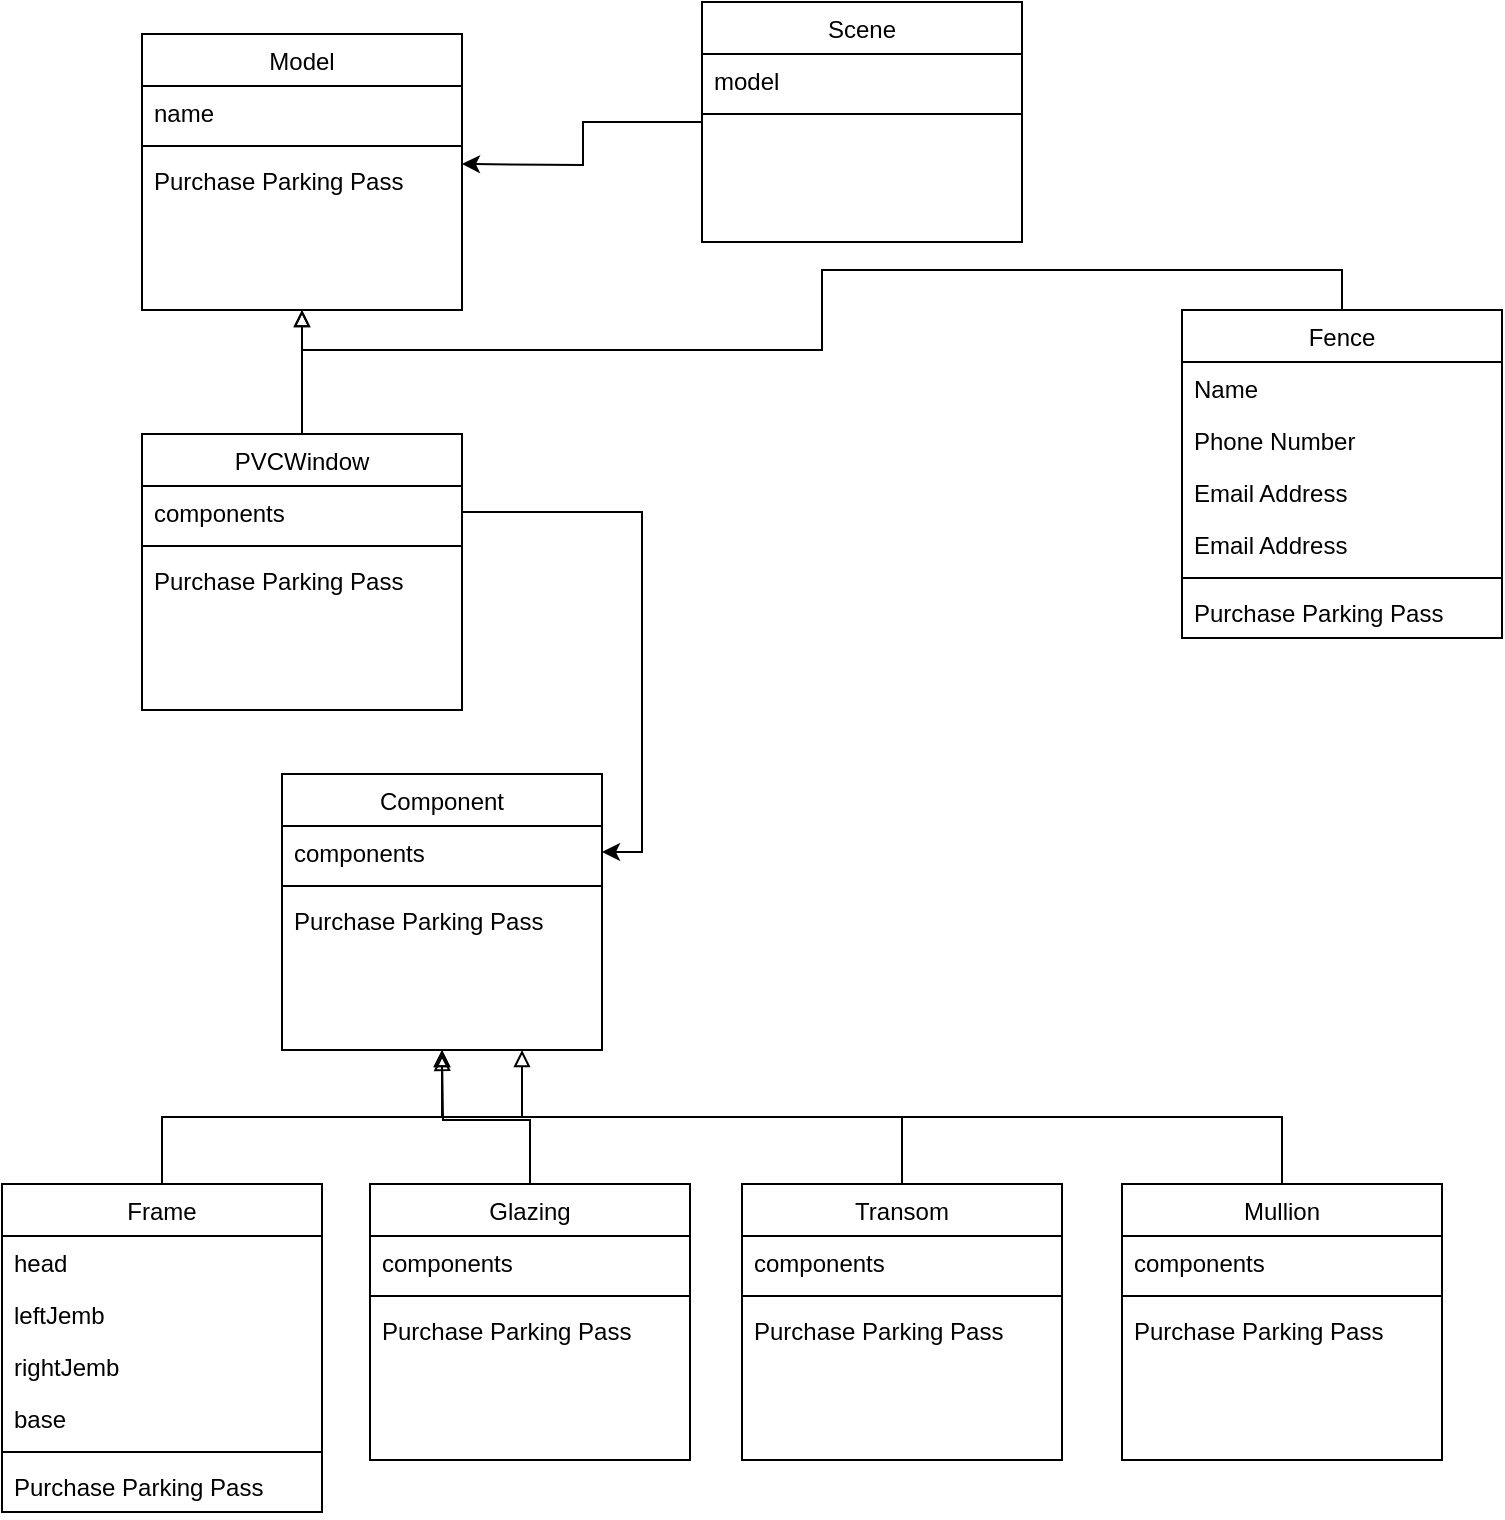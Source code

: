 <mxfile version="24.4.7" type="github">
  <diagram id="C5RBs43oDa-KdzZeNtuy" name="Page-1">
    <mxGraphModel dx="848" dy="453" grid="1" gridSize="10" guides="1" tooltips="1" connect="1" arrows="1" fold="1" page="1" pageScale="1" pageWidth="827" pageHeight="1169" math="0" shadow="0">
      <root>
        <mxCell id="WIyWlLk6GJQsqaUBKTNV-0" />
        <mxCell id="WIyWlLk6GJQsqaUBKTNV-1" parent="WIyWlLk6GJQsqaUBKTNV-0" />
        <mxCell id="zkfFHV4jXpPFQw0GAbJ--0" value="Model" style="swimlane;fontStyle=0;align=center;verticalAlign=top;childLayout=stackLayout;horizontal=1;startSize=26;horizontalStack=0;resizeParent=1;resizeLast=0;collapsible=1;marginBottom=0;rounded=0;shadow=0;strokeWidth=1;" parent="WIyWlLk6GJQsqaUBKTNV-1" vertex="1">
          <mxGeometry x="220" y="120" width="160" height="138" as="geometry">
            <mxRectangle x="230" y="140" width="160" height="26" as="alternateBounds" />
          </mxGeometry>
        </mxCell>
        <mxCell id="zkfFHV4jXpPFQw0GAbJ--1" value="name" style="text;align=left;verticalAlign=top;spacingLeft=4;spacingRight=4;overflow=hidden;rotatable=0;points=[[0,0.5],[1,0.5]];portConstraint=eastwest;" parent="zkfFHV4jXpPFQw0GAbJ--0" vertex="1">
          <mxGeometry y="26" width="160" height="26" as="geometry" />
        </mxCell>
        <mxCell id="zkfFHV4jXpPFQw0GAbJ--4" value="" style="line;html=1;strokeWidth=1;align=left;verticalAlign=middle;spacingTop=-1;spacingLeft=3;spacingRight=3;rotatable=0;labelPosition=right;points=[];portConstraint=eastwest;" parent="zkfFHV4jXpPFQw0GAbJ--0" vertex="1">
          <mxGeometry y="52" width="160" height="8" as="geometry" />
        </mxCell>
        <mxCell id="zkfFHV4jXpPFQw0GAbJ--5" value="Purchase Parking Pass" style="text;align=left;verticalAlign=top;spacingLeft=4;spacingRight=4;overflow=hidden;rotatable=0;points=[[0,0.5],[1,0.5]];portConstraint=eastwest;" parent="zkfFHV4jXpPFQw0GAbJ--0" vertex="1">
          <mxGeometry y="60" width="160" height="26" as="geometry" />
        </mxCell>
        <mxCell id="KuarPeRc53zwu4qX6rQf-1" value="" style="edgeStyle=orthogonalEdgeStyle;rounded=0;orthogonalLoop=1;jettySize=auto;html=1;" edge="1" parent="WIyWlLk6GJQsqaUBKTNV-1" source="zkfFHV4jXpPFQw0GAbJ--17">
          <mxGeometry relative="1" as="geometry">
            <mxPoint x="380" y="185.0" as="targetPoint" />
          </mxGeometry>
        </mxCell>
        <mxCell id="zkfFHV4jXpPFQw0GAbJ--17" value="Scene" style="swimlane;fontStyle=0;align=center;verticalAlign=top;childLayout=stackLayout;horizontal=1;startSize=26;horizontalStack=0;resizeParent=1;resizeLast=0;collapsible=1;marginBottom=0;rounded=0;shadow=0;strokeWidth=1;" parent="WIyWlLk6GJQsqaUBKTNV-1" vertex="1">
          <mxGeometry x="500" y="104" width="160" height="120" as="geometry">
            <mxRectangle x="550" y="140" width="160" height="26" as="alternateBounds" />
          </mxGeometry>
        </mxCell>
        <mxCell id="zkfFHV4jXpPFQw0GAbJ--18" value="model" style="text;align=left;verticalAlign=top;spacingLeft=4;spacingRight=4;overflow=hidden;rotatable=0;points=[[0,0.5],[1,0.5]];portConstraint=eastwest;" parent="zkfFHV4jXpPFQw0GAbJ--17" vertex="1">
          <mxGeometry y="26" width="160" height="26" as="geometry" />
        </mxCell>
        <mxCell id="zkfFHV4jXpPFQw0GAbJ--23" value="" style="line;html=1;strokeWidth=1;align=left;verticalAlign=middle;spacingTop=-1;spacingLeft=3;spacingRight=3;rotatable=0;labelPosition=right;points=[];portConstraint=eastwest;" parent="zkfFHV4jXpPFQw0GAbJ--17" vertex="1">
          <mxGeometry y="52" width="160" height="8" as="geometry" />
        </mxCell>
        <mxCell id="KuarPeRc53zwu4qX6rQf-23" style="edgeStyle=orthogonalEdgeStyle;rounded=0;orthogonalLoop=1;jettySize=auto;html=1;exitX=0.5;exitY=0;exitDx=0;exitDy=0;endArrow=block;endFill=0;entryX=0.5;entryY=1;entryDx=0;entryDy=0;" edge="1" parent="WIyWlLk6GJQsqaUBKTNV-1" source="KuarPeRc53zwu4qX6rQf-2" target="zkfFHV4jXpPFQw0GAbJ--0">
          <mxGeometry relative="1" as="geometry">
            <mxPoint x="270" y="290" as="targetPoint" />
          </mxGeometry>
        </mxCell>
        <mxCell id="KuarPeRc53zwu4qX6rQf-2" value="PVCWindow" style="swimlane;fontStyle=0;align=center;verticalAlign=top;childLayout=stackLayout;horizontal=1;startSize=26;horizontalStack=0;resizeParent=1;resizeLast=0;collapsible=1;marginBottom=0;rounded=0;shadow=0;strokeWidth=1;" vertex="1" parent="WIyWlLk6GJQsqaUBKTNV-1">
          <mxGeometry x="220" y="320" width="160" height="138" as="geometry">
            <mxRectangle x="230" y="140" width="160" height="26" as="alternateBounds" />
          </mxGeometry>
        </mxCell>
        <mxCell id="KuarPeRc53zwu4qX6rQf-3" value="components&#xa;" style="text;align=left;verticalAlign=top;spacingLeft=4;spacingRight=4;overflow=hidden;rotatable=0;points=[[0,0.5],[1,0.5]];portConstraint=eastwest;" vertex="1" parent="KuarPeRc53zwu4qX6rQf-2">
          <mxGeometry y="26" width="160" height="26" as="geometry" />
        </mxCell>
        <mxCell id="KuarPeRc53zwu4qX6rQf-6" value="" style="line;html=1;strokeWidth=1;align=left;verticalAlign=middle;spacingTop=-1;spacingLeft=3;spacingRight=3;rotatable=0;labelPosition=right;points=[];portConstraint=eastwest;" vertex="1" parent="KuarPeRc53zwu4qX6rQf-2">
          <mxGeometry y="52" width="160" height="8" as="geometry" />
        </mxCell>
        <mxCell id="KuarPeRc53zwu4qX6rQf-7" value="Purchase Parking Pass" style="text;align=left;verticalAlign=top;spacingLeft=4;spacingRight=4;overflow=hidden;rotatable=0;points=[[0,0.5],[1,0.5]];portConstraint=eastwest;" vertex="1" parent="KuarPeRc53zwu4qX6rQf-2">
          <mxGeometry y="60" width="160" height="26" as="geometry" />
        </mxCell>
        <mxCell id="KuarPeRc53zwu4qX6rQf-16" value="Fence" style="swimlane;fontStyle=0;align=center;verticalAlign=top;childLayout=stackLayout;horizontal=1;startSize=26;horizontalStack=0;resizeParent=1;resizeLast=0;collapsible=1;marginBottom=0;rounded=0;shadow=0;strokeWidth=1;" vertex="1" parent="WIyWlLk6GJQsqaUBKTNV-1">
          <mxGeometry x="740" y="258" width="160" height="164" as="geometry">
            <mxRectangle x="230" y="140" width="160" height="26" as="alternateBounds" />
          </mxGeometry>
        </mxCell>
        <mxCell id="KuarPeRc53zwu4qX6rQf-17" value="Name" style="text;align=left;verticalAlign=top;spacingLeft=4;spacingRight=4;overflow=hidden;rotatable=0;points=[[0,0.5],[1,0.5]];portConstraint=eastwest;" vertex="1" parent="KuarPeRc53zwu4qX6rQf-16">
          <mxGeometry y="26" width="160" height="26" as="geometry" />
        </mxCell>
        <mxCell id="KuarPeRc53zwu4qX6rQf-18" value="Phone Number" style="text;align=left;verticalAlign=top;spacingLeft=4;spacingRight=4;overflow=hidden;rotatable=0;points=[[0,0.5],[1,0.5]];portConstraint=eastwest;rounded=0;shadow=0;html=0;" vertex="1" parent="KuarPeRc53zwu4qX6rQf-16">
          <mxGeometry y="52" width="160" height="26" as="geometry" />
        </mxCell>
        <mxCell id="KuarPeRc53zwu4qX6rQf-48" value="Email Address" style="text;align=left;verticalAlign=top;spacingLeft=4;spacingRight=4;overflow=hidden;rotatable=0;points=[[0,0.5],[1,0.5]];portConstraint=eastwest;rounded=0;shadow=0;html=0;" vertex="1" parent="KuarPeRc53zwu4qX6rQf-16">
          <mxGeometry y="78" width="160" height="26" as="geometry" />
        </mxCell>
        <mxCell id="KuarPeRc53zwu4qX6rQf-19" value="Email Address" style="text;align=left;verticalAlign=top;spacingLeft=4;spacingRight=4;overflow=hidden;rotatable=0;points=[[0,0.5],[1,0.5]];portConstraint=eastwest;rounded=0;shadow=0;html=0;" vertex="1" parent="KuarPeRc53zwu4qX6rQf-16">
          <mxGeometry y="104" width="160" height="26" as="geometry" />
        </mxCell>
        <mxCell id="KuarPeRc53zwu4qX6rQf-20" value="" style="line;html=1;strokeWidth=1;align=left;verticalAlign=middle;spacingTop=-1;spacingLeft=3;spacingRight=3;rotatable=0;labelPosition=right;points=[];portConstraint=eastwest;" vertex="1" parent="KuarPeRc53zwu4qX6rQf-16">
          <mxGeometry y="130" width="160" height="8" as="geometry" />
        </mxCell>
        <mxCell id="KuarPeRc53zwu4qX6rQf-21" value="Purchase Parking Pass" style="text;align=left;verticalAlign=top;spacingLeft=4;spacingRight=4;overflow=hidden;rotatable=0;points=[[0,0.5],[1,0.5]];portConstraint=eastwest;" vertex="1" parent="KuarPeRc53zwu4qX6rQf-16">
          <mxGeometry y="138" width="160" height="26" as="geometry" />
        </mxCell>
        <mxCell id="KuarPeRc53zwu4qX6rQf-22" style="edgeStyle=orthogonalEdgeStyle;rounded=0;orthogonalLoop=1;jettySize=auto;html=1;exitX=0.5;exitY=0;exitDx=0;exitDy=0;entryX=0.5;entryY=1;entryDx=0;entryDy=0;endArrow=block;endFill=0;strokeWidth=1;" edge="1" parent="WIyWlLk6GJQsqaUBKTNV-1" source="KuarPeRc53zwu4qX6rQf-16" target="zkfFHV4jXpPFQw0GAbJ--0">
          <mxGeometry relative="1" as="geometry" />
        </mxCell>
        <mxCell id="KuarPeRc53zwu4qX6rQf-25" value="Component" style="swimlane;fontStyle=0;align=center;verticalAlign=top;childLayout=stackLayout;horizontal=1;startSize=26;horizontalStack=0;resizeParent=1;resizeLast=0;collapsible=1;marginBottom=0;rounded=0;shadow=0;strokeWidth=1;" vertex="1" parent="WIyWlLk6GJQsqaUBKTNV-1">
          <mxGeometry x="290" y="490" width="160" height="138" as="geometry">
            <mxRectangle x="230" y="140" width="160" height="26" as="alternateBounds" />
          </mxGeometry>
        </mxCell>
        <mxCell id="KuarPeRc53zwu4qX6rQf-26" value="components&#xa;" style="text;align=left;verticalAlign=top;spacingLeft=4;spacingRight=4;overflow=hidden;rotatable=0;points=[[0,0.5],[1,0.5]];portConstraint=eastwest;" vertex="1" parent="KuarPeRc53zwu4qX6rQf-25">
          <mxGeometry y="26" width="160" height="26" as="geometry" />
        </mxCell>
        <mxCell id="KuarPeRc53zwu4qX6rQf-27" value="" style="line;html=1;strokeWidth=1;align=left;verticalAlign=middle;spacingTop=-1;spacingLeft=3;spacingRight=3;rotatable=0;labelPosition=right;points=[];portConstraint=eastwest;" vertex="1" parent="KuarPeRc53zwu4qX6rQf-25">
          <mxGeometry y="52" width="160" height="8" as="geometry" />
        </mxCell>
        <mxCell id="KuarPeRc53zwu4qX6rQf-28" value="Purchase Parking Pass" style="text;align=left;verticalAlign=top;spacingLeft=4;spacingRight=4;overflow=hidden;rotatable=0;points=[[0,0.5],[1,0.5]];portConstraint=eastwest;" vertex="1" parent="KuarPeRc53zwu4qX6rQf-25">
          <mxGeometry y="60" width="160" height="26" as="geometry" />
        </mxCell>
        <mxCell id="KuarPeRc53zwu4qX6rQf-51" style="edgeStyle=orthogonalEdgeStyle;rounded=0;orthogonalLoop=1;jettySize=auto;html=1;exitX=0.5;exitY=0;exitDx=0;exitDy=0;entryX=0.75;entryY=1;entryDx=0;entryDy=0;endArrow=block;endFill=0;" edge="1" parent="WIyWlLk6GJQsqaUBKTNV-1" source="KuarPeRc53zwu4qX6rQf-29" target="KuarPeRc53zwu4qX6rQf-25">
          <mxGeometry relative="1" as="geometry" />
        </mxCell>
        <mxCell id="KuarPeRc53zwu4qX6rQf-29" value="Transom" style="swimlane;fontStyle=0;align=center;verticalAlign=top;childLayout=stackLayout;horizontal=1;startSize=26;horizontalStack=0;resizeParent=1;resizeLast=0;collapsible=1;marginBottom=0;rounded=0;shadow=0;strokeWidth=1;" vertex="1" parent="WIyWlLk6GJQsqaUBKTNV-1">
          <mxGeometry x="520" y="695" width="160" height="138" as="geometry">
            <mxRectangle x="230" y="140" width="160" height="26" as="alternateBounds" />
          </mxGeometry>
        </mxCell>
        <mxCell id="KuarPeRc53zwu4qX6rQf-30" value="components&#xa;" style="text;align=left;verticalAlign=top;spacingLeft=4;spacingRight=4;overflow=hidden;rotatable=0;points=[[0,0.5],[1,0.5]];portConstraint=eastwest;" vertex="1" parent="KuarPeRc53zwu4qX6rQf-29">
          <mxGeometry y="26" width="160" height="26" as="geometry" />
        </mxCell>
        <mxCell id="KuarPeRc53zwu4qX6rQf-31" value="" style="line;html=1;strokeWidth=1;align=left;verticalAlign=middle;spacingTop=-1;spacingLeft=3;spacingRight=3;rotatable=0;labelPosition=right;points=[];portConstraint=eastwest;" vertex="1" parent="KuarPeRc53zwu4qX6rQf-29">
          <mxGeometry y="52" width="160" height="8" as="geometry" />
        </mxCell>
        <mxCell id="KuarPeRc53zwu4qX6rQf-32" value="Purchase Parking Pass" style="text;align=left;verticalAlign=top;spacingLeft=4;spacingRight=4;overflow=hidden;rotatable=0;points=[[0,0.5],[1,0.5]];portConstraint=eastwest;" vertex="1" parent="KuarPeRc53zwu4qX6rQf-29">
          <mxGeometry y="60" width="160" height="26" as="geometry" />
        </mxCell>
        <mxCell id="KuarPeRc53zwu4qX6rQf-52" style="edgeStyle=orthogonalEdgeStyle;rounded=0;orthogonalLoop=1;jettySize=auto;html=1;exitX=0.5;exitY=0;exitDx=0;exitDy=0;entryX=0.5;entryY=1;entryDx=0;entryDy=0;endArrow=block;endFill=0;" edge="1" parent="WIyWlLk6GJQsqaUBKTNV-1" source="KuarPeRc53zwu4qX6rQf-33" target="KuarPeRc53zwu4qX6rQf-25">
          <mxGeometry relative="1" as="geometry" />
        </mxCell>
        <mxCell id="KuarPeRc53zwu4qX6rQf-33" value="Mullion" style="swimlane;fontStyle=0;align=center;verticalAlign=top;childLayout=stackLayout;horizontal=1;startSize=26;horizontalStack=0;resizeParent=1;resizeLast=0;collapsible=1;marginBottom=0;rounded=0;shadow=0;strokeWidth=1;" vertex="1" parent="WIyWlLk6GJQsqaUBKTNV-1">
          <mxGeometry x="710" y="695" width="160" height="138" as="geometry">
            <mxRectangle x="230" y="140" width="160" height="26" as="alternateBounds" />
          </mxGeometry>
        </mxCell>
        <mxCell id="KuarPeRc53zwu4qX6rQf-34" value="components&#xa;" style="text;align=left;verticalAlign=top;spacingLeft=4;spacingRight=4;overflow=hidden;rotatable=0;points=[[0,0.5],[1,0.5]];portConstraint=eastwest;" vertex="1" parent="KuarPeRc53zwu4qX6rQf-33">
          <mxGeometry y="26" width="160" height="26" as="geometry" />
        </mxCell>
        <mxCell id="KuarPeRc53zwu4qX6rQf-35" value="" style="line;html=1;strokeWidth=1;align=left;verticalAlign=middle;spacingTop=-1;spacingLeft=3;spacingRight=3;rotatable=0;labelPosition=right;points=[];portConstraint=eastwest;" vertex="1" parent="KuarPeRc53zwu4qX6rQf-33">
          <mxGeometry y="52" width="160" height="8" as="geometry" />
        </mxCell>
        <mxCell id="KuarPeRc53zwu4qX6rQf-36" value="Purchase Parking Pass" style="text;align=left;verticalAlign=top;spacingLeft=4;spacingRight=4;overflow=hidden;rotatable=0;points=[[0,0.5],[1,0.5]];portConstraint=eastwest;" vertex="1" parent="KuarPeRc53zwu4qX6rQf-33">
          <mxGeometry y="60" width="160" height="26" as="geometry" />
        </mxCell>
        <mxCell id="KuarPeRc53zwu4qX6rQf-50" style="edgeStyle=orthogonalEdgeStyle;rounded=0;orthogonalLoop=1;jettySize=auto;html=1;exitX=0.5;exitY=0;exitDx=0;exitDy=0;endArrow=block;endFill=0;" edge="1" parent="WIyWlLk6GJQsqaUBKTNV-1" source="KuarPeRc53zwu4qX6rQf-37">
          <mxGeometry relative="1" as="geometry">
            <mxPoint x="370" y="630" as="targetPoint" />
          </mxGeometry>
        </mxCell>
        <mxCell id="KuarPeRc53zwu4qX6rQf-37" value="Glazing" style="swimlane;fontStyle=0;align=center;verticalAlign=top;childLayout=stackLayout;horizontal=1;startSize=26;horizontalStack=0;resizeParent=1;resizeLast=0;collapsible=1;marginBottom=0;rounded=0;shadow=0;strokeWidth=1;" vertex="1" parent="WIyWlLk6GJQsqaUBKTNV-1">
          <mxGeometry x="334" y="695" width="160" height="138" as="geometry">
            <mxRectangle x="230" y="140" width="160" height="26" as="alternateBounds" />
          </mxGeometry>
        </mxCell>
        <mxCell id="KuarPeRc53zwu4qX6rQf-38" value="components&#xa;" style="text;align=left;verticalAlign=top;spacingLeft=4;spacingRight=4;overflow=hidden;rotatable=0;points=[[0,0.5],[1,0.5]];portConstraint=eastwest;" vertex="1" parent="KuarPeRc53zwu4qX6rQf-37">
          <mxGeometry y="26" width="160" height="26" as="geometry" />
        </mxCell>
        <mxCell id="KuarPeRc53zwu4qX6rQf-39" value="" style="line;html=1;strokeWidth=1;align=left;verticalAlign=middle;spacingTop=-1;spacingLeft=3;spacingRight=3;rotatable=0;labelPosition=right;points=[];portConstraint=eastwest;" vertex="1" parent="KuarPeRc53zwu4qX6rQf-37">
          <mxGeometry y="52" width="160" height="8" as="geometry" />
        </mxCell>
        <mxCell id="KuarPeRc53zwu4qX6rQf-40" value="Purchase Parking Pass" style="text;align=left;verticalAlign=top;spacingLeft=4;spacingRight=4;overflow=hidden;rotatable=0;points=[[0,0.5],[1,0.5]];portConstraint=eastwest;" vertex="1" parent="KuarPeRc53zwu4qX6rQf-37">
          <mxGeometry y="60" width="160" height="26" as="geometry" />
        </mxCell>
        <mxCell id="KuarPeRc53zwu4qX6rQf-49" style="edgeStyle=orthogonalEdgeStyle;rounded=0;orthogonalLoop=1;jettySize=auto;html=1;exitX=0.5;exitY=0;exitDx=0;exitDy=0;entryX=0.5;entryY=1;entryDx=0;entryDy=0;endArrow=block;endFill=0;" edge="1" parent="WIyWlLk6GJQsqaUBKTNV-1" source="KuarPeRc53zwu4qX6rQf-41" target="KuarPeRc53zwu4qX6rQf-25">
          <mxGeometry relative="1" as="geometry" />
        </mxCell>
        <mxCell id="KuarPeRc53zwu4qX6rQf-41" value="Frame" style="swimlane;fontStyle=0;align=center;verticalAlign=top;childLayout=stackLayout;horizontal=1;startSize=26;horizontalStack=0;resizeParent=1;resizeLast=0;collapsible=1;marginBottom=0;rounded=0;shadow=0;strokeWidth=1;" vertex="1" parent="WIyWlLk6GJQsqaUBKTNV-1">
          <mxGeometry x="150" y="695" width="160" height="164" as="geometry">
            <mxRectangle x="230" y="140" width="160" height="26" as="alternateBounds" />
          </mxGeometry>
        </mxCell>
        <mxCell id="KuarPeRc53zwu4qX6rQf-45" value="head" style="text;align=left;verticalAlign=top;spacingLeft=4;spacingRight=4;overflow=hidden;rotatable=0;points=[[0,0.5],[1,0.5]];portConstraint=eastwest;" vertex="1" parent="KuarPeRc53zwu4qX6rQf-41">
          <mxGeometry y="26" width="160" height="26" as="geometry" />
        </mxCell>
        <mxCell id="KuarPeRc53zwu4qX6rQf-46" value="leftJemb" style="text;align=left;verticalAlign=top;spacingLeft=4;spacingRight=4;overflow=hidden;rotatable=0;points=[[0,0.5],[1,0.5]];portConstraint=eastwest;" vertex="1" parent="KuarPeRc53zwu4qX6rQf-41">
          <mxGeometry y="52" width="160" height="26" as="geometry" />
        </mxCell>
        <mxCell id="KuarPeRc53zwu4qX6rQf-47" value="rightJemb" style="text;align=left;verticalAlign=top;spacingLeft=4;spacingRight=4;overflow=hidden;rotatable=0;points=[[0,0.5],[1,0.5]];portConstraint=eastwest;" vertex="1" parent="KuarPeRc53zwu4qX6rQf-41">
          <mxGeometry y="78" width="160" height="26" as="geometry" />
        </mxCell>
        <mxCell id="KuarPeRc53zwu4qX6rQf-42" value="base" style="text;align=left;verticalAlign=top;spacingLeft=4;spacingRight=4;overflow=hidden;rotatable=0;points=[[0,0.5],[1,0.5]];portConstraint=eastwest;" vertex="1" parent="KuarPeRc53zwu4qX6rQf-41">
          <mxGeometry y="104" width="160" height="26" as="geometry" />
        </mxCell>
        <mxCell id="KuarPeRc53zwu4qX6rQf-43" value="" style="line;html=1;strokeWidth=1;align=left;verticalAlign=middle;spacingTop=-1;spacingLeft=3;spacingRight=3;rotatable=0;labelPosition=right;points=[];portConstraint=eastwest;" vertex="1" parent="KuarPeRc53zwu4qX6rQf-41">
          <mxGeometry y="130" width="160" height="8" as="geometry" />
        </mxCell>
        <mxCell id="KuarPeRc53zwu4qX6rQf-44" value="Purchase Parking Pass" style="text;align=left;verticalAlign=top;spacingLeft=4;spacingRight=4;overflow=hidden;rotatable=0;points=[[0,0.5],[1,0.5]];portConstraint=eastwest;" vertex="1" parent="KuarPeRc53zwu4qX6rQf-41">
          <mxGeometry y="138" width="160" height="26" as="geometry" />
        </mxCell>
        <mxCell id="KuarPeRc53zwu4qX6rQf-53" style="edgeStyle=orthogonalEdgeStyle;rounded=0;orthogonalLoop=1;jettySize=auto;html=1;exitX=1;exitY=0.5;exitDx=0;exitDy=0;entryX=1;entryY=0.5;entryDx=0;entryDy=0;" edge="1" parent="WIyWlLk6GJQsqaUBKTNV-1" source="KuarPeRc53zwu4qX6rQf-3" target="KuarPeRc53zwu4qX6rQf-26">
          <mxGeometry relative="1" as="geometry" />
        </mxCell>
      </root>
    </mxGraphModel>
  </diagram>
</mxfile>
